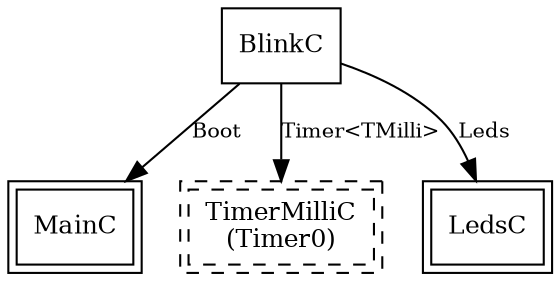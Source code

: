 digraph "BlinkAppC" {
  "BlinkC" [fontsize=12, shape=box, URL="../chtml/BlinkC.html"];
  "MainC" [fontsize=12, shape=box,peripheries=2, URL="../chtml/tos.system.MainC.html"];
  "BlinkC" [fontsize=12, shape=box, URL="../chtml/BlinkC.html"];
  "BlinkAppC.Timer0" [fontsize=12, shape=box,peripheries=2, style=dashed, label="TimerMilliC\n(Timer0)", URL="../chtml/tos.system.TimerMilliC.html"];
  "BlinkC" [fontsize=12, shape=box, URL="../chtml/BlinkC.html"];
  "LedsC" [fontsize=12, shape=box,peripheries=2, URL="../chtml/tos.system.LedsC.html"];
  "BlinkC" -> "MainC" [label="Boot", URL="../ihtml/tos.interfaces.Boot.html", fontsize=10];
  "BlinkC" -> "BlinkAppC.Timer0" [label="Timer<TMilli>", URL="../ihtml/tos.lib.timer.Timer.html", fontsize=10];
  "BlinkC" -> "LedsC" [label="Leds", URL="../ihtml/tos.interfaces.Leds.html", fontsize=10];
}
